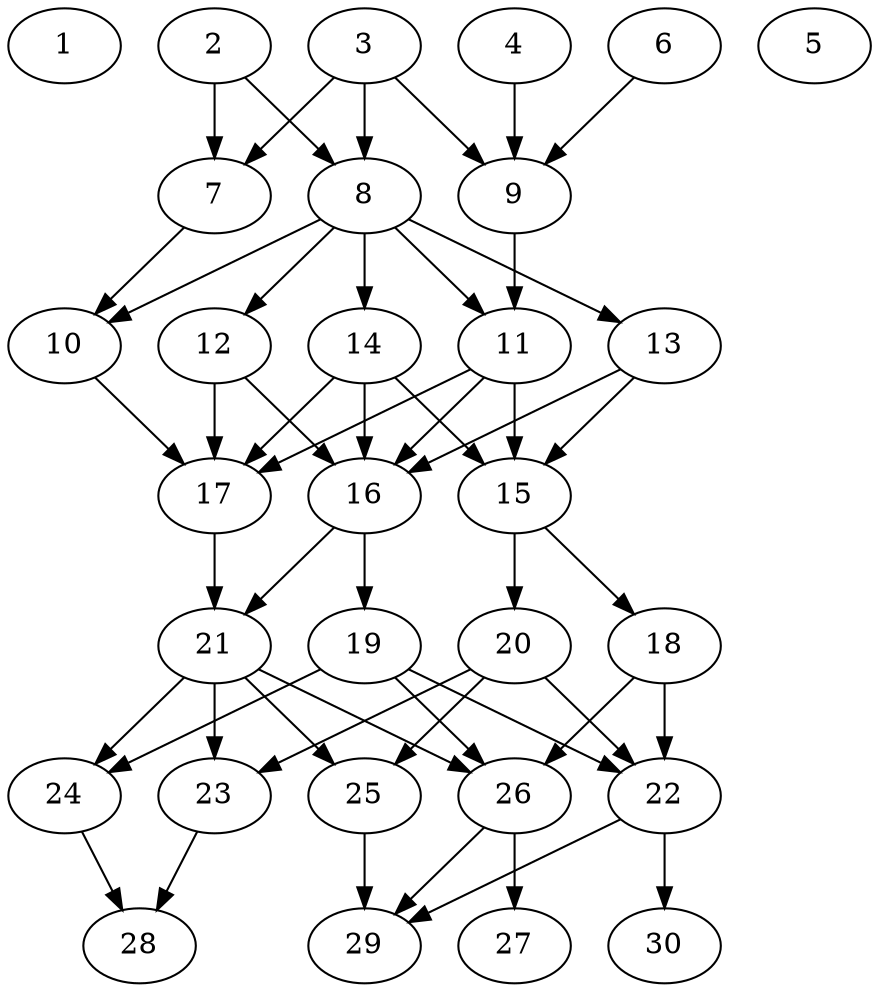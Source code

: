 // DAG automatically generated by daggen at Thu Oct  3 14:04:18 2019
// ./daggen --dot -n 30 --ccr 0.3 --fat 0.5 --regular 0.7 --density 0.7 --mindata 5242880 --maxdata 52428800 
digraph G {
  1 [size="171973973", alpha="0.04", expect_size="51592192"] 
  2 [size="83080533", alpha="0.14", expect_size="24924160"] 
  2 -> 7 [size ="24924160"]
  2 -> 8 [size ="24924160"]
  3 [size="41768960", alpha="0.16", expect_size="12530688"] 
  3 -> 7 [size ="12530688"]
  3 -> 8 [size ="12530688"]
  3 -> 9 [size ="12530688"]
  4 [size="164973227", alpha="0.06", expect_size="49491968"] 
  4 -> 9 [size ="49491968"]
  5 [size="82141867", alpha="0.16", expect_size="24642560"] 
  6 [size="121698987", alpha="0.12", expect_size="36509696"] 
  6 -> 9 [size ="36509696"]
  7 [size="83360427", alpha="0.15", expect_size="25008128"] 
  7 -> 10 [size ="25008128"]
  8 [size="36481707", alpha="0.12", expect_size="10944512"] 
  8 -> 10 [size ="10944512"]
  8 -> 11 [size ="10944512"]
  8 -> 12 [size ="10944512"]
  8 -> 13 [size ="10944512"]
  8 -> 14 [size ="10944512"]
  9 [size="172735147", alpha="0.05", expect_size="51820544"] 
  9 -> 11 [size ="51820544"]
  10 [size="32153600", alpha="0.19", expect_size="9646080"] 
  10 -> 17 [size ="9646080"]
  11 [size="90654720", alpha="0.17", expect_size="27196416"] 
  11 -> 15 [size ="27196416"]
  11 -> 16 [size ="27196416"]
  11 -> 17 [size ="27196416"]
  12 [size="120879787", alpha="0.12", expect_size="36263936"] 
  12 -> 16 [size ="36263936"]
  12 -> 17 [size ="36263936"]
  13 [size="71345493", alpha="0.03", expect_size="21403648"] 
  13 -> 15 [size ="21403648"]
  13 -> 16 [size ="21403648"]
  14 [size="39188480", alpha="0.07", expect_size="11756544"] 
  14 -> 15 [size ="11756544"]
  14 -> 16 [size ="11756544"]
  14 -> 17 [size ="11756544"]
  15 [size="87524693", alpha="0.19", expect_size="26257408"] 
  15 -> 18 [size ="26257408"]
  15 -> 20 [size ="26257408"]
  16 [size="53698560", alpha="0.03", expect_size="16109568"] 
  16 -> 19 [size ="16109568"]
  16 -> 21 [size ="16109568"]
  17 [size="149009067", alpha="0.15", expect_size="44702720"] 
  17 -> 21 [size ="44702720"]
  18 [size="113397760", alpha="0.10", expect_size="34019328"] 
  18 -> 22 [size ="34019328"]
  18 -> 26 [size ="34019328"]
  19 [size="47735467", alpha="0.06", expect_size="14320640"] 
  19 -> 22 [size ="14320640"]
  19 -> 24 [size ="14320640"]
  19 -> 26 [size ="14320640"]
  20 [size="90548907", alpha="0.12", expect_size="27164672"] 
  20 -> 22 [size ="27164672"]
  20 -> 23 [size ="27164672"]
  20 -> 25 [size ="27164672"]
  21 [size="86005760", alpha="0.17", expect_size="25801728"] 
  21 -> 23 [size ="25801728"]
  21 -> 24 [size ="25801728"]
  21 -> 25 [size ="25801728"]
  21 -> 26 [size ="25801728"]
  22 [size="59702613", alpha="0.11", expect_size="17910784"] 
  22 -> 29 [size ="17910784"]
  22 -> 30 [size ="17910784"]
  23 [size="150824960", alpha="0.08", expect_size="45247488"] 
  23 -> 28 [size ="45247488"]
  24 [size="171711147", alpha="0.03", expect_size="51513344"] 
  24 -> 28 [size ="51513344"]
  25 [size="66867200", alpha="0.07", expect_size="20060160"] 
  25 -> 29 [size ="20060160"]
  26 [size="60347733", alpha="0.04", expect_size="18104320"] 
  26 -> 27 [size ="18104320"]
  26 -> 29 [size ="18104320"]
  27 [size="85220693", alpha="0.10", expect_size="25566208"] 
  28 [size="47841280", alpha="0.18", expect_size="14352384"] 
  29 [size="128010240", alpha="0.05", expect_size="38403072"] 
  30 [size="20111360", alpha="0.15", expect_size="6033408"] 
}
